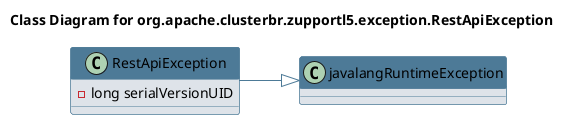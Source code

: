 @startuml 
skinparam class { 
 BackgroundColor #DEE3E9 
 ArrowColor #4D7A97 
 BorderColor #4D7A97 
}
left to right direction 
title Class Diagram for org.apache.clusterbr.zupportl5.exception.RestApiException
skinparam titleBackgroundColor White
skinparam classHeaderBackgroundColor #4D7A97 
skinparam stereotypeCBackgroundColor #F8981D 

class RestApiException {
 - long serialVersionUID
}
RestApiException --|> javalangRuntimeException
@enduml